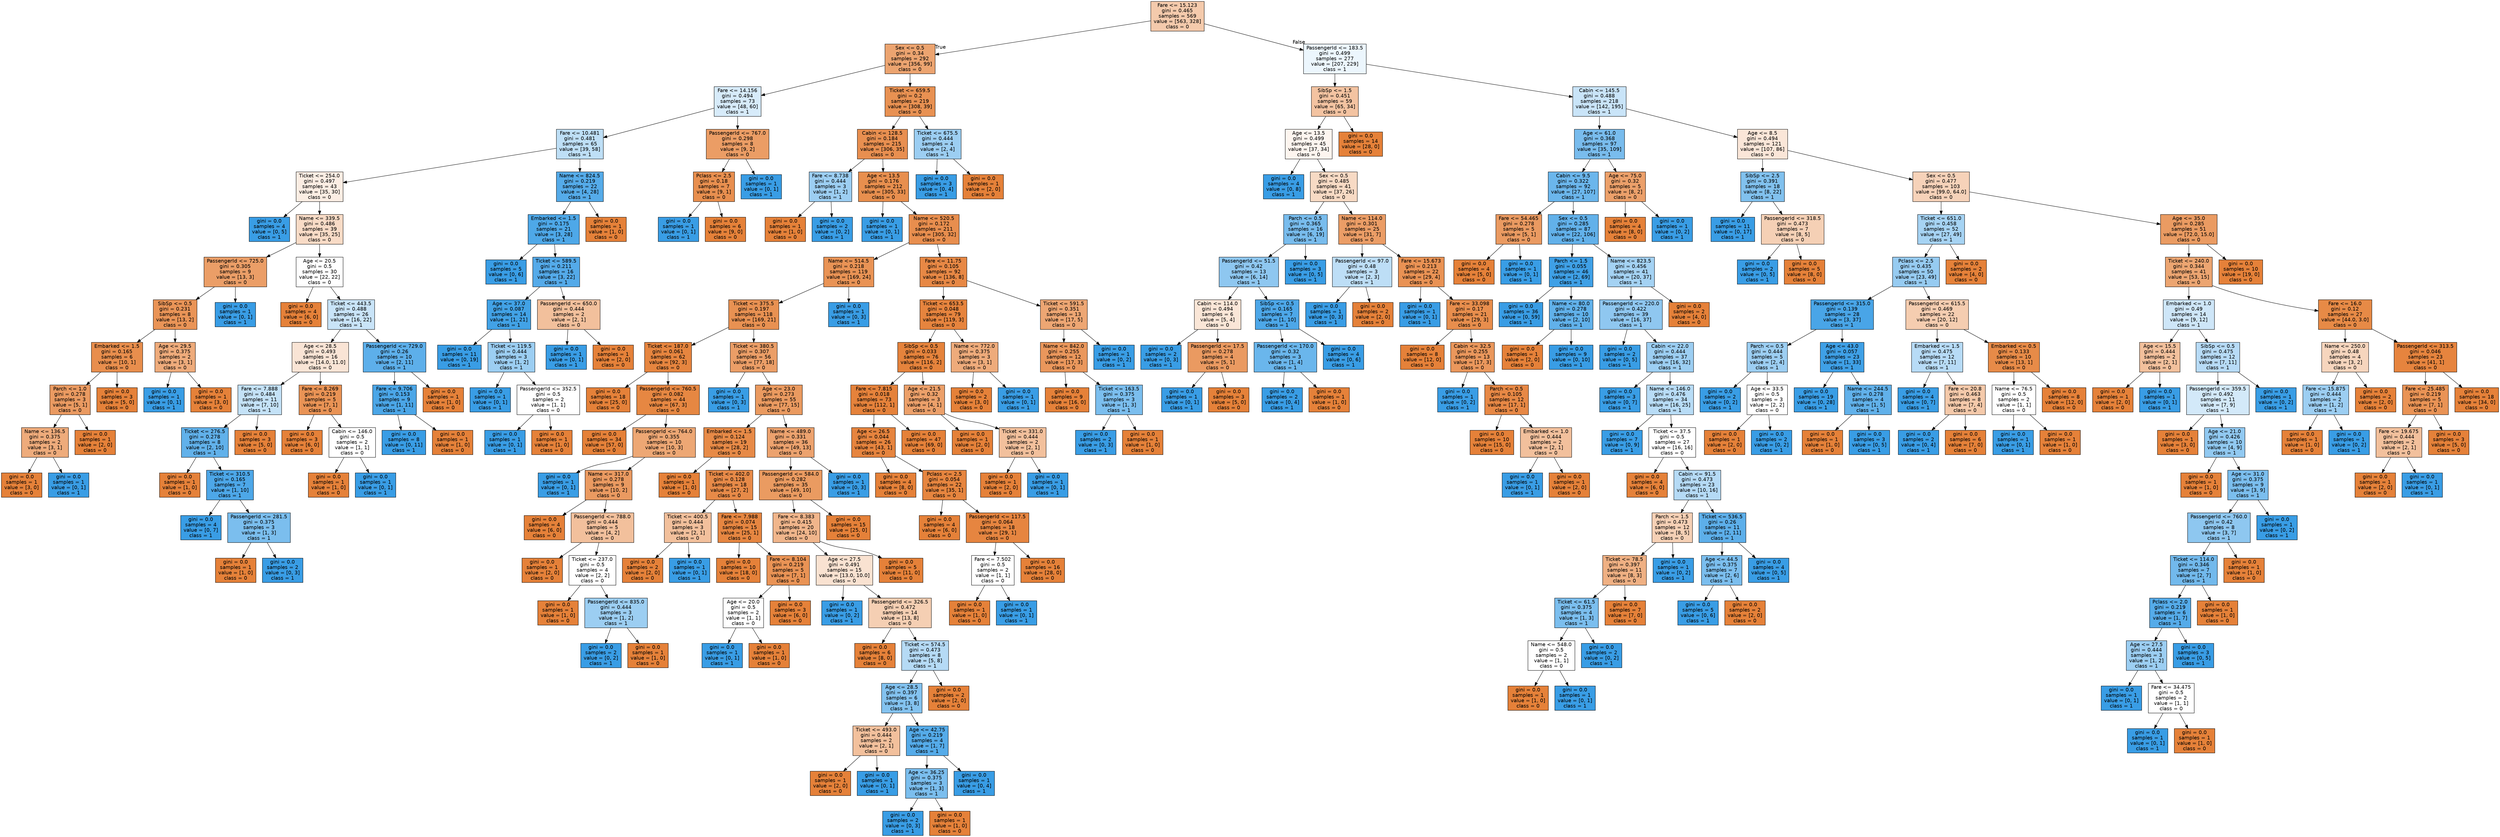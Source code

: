 digraph Tree {
node [shape=box, style="filled", color="black", fontname="helvetica"] ;
edge [fontname="helvetica"] ;
0 [label="Fare <= 15.123\ngini = 0.465\nsamples = 569\nvalue = [563, 328]\nclass = 0", fillcolor="#f4caac"] ;
1 [label="Sex <= 0.5\ngini = 0.34\nsamples = 292\nvalue = [356, 99]\nclass = 0", fillcolor="#eca470"] ;
0 -> 1 [labeldistance=2.5, labelangle=45, headlabel="True"] ;
2 [label="Fare <= 14.156\ngini = 0.494\nsamples = 73\nvalue = [48, 60]\nclass = 1", fillcolor="#d7ebfa"] ;
1 -> 2 ;
3 [label="Fare <= 10.481\ngini = 0.481\nsamples = 65\nvalue = [39, 58]\nclass = 1", fillcolor="#bedff6"] ;
2 -> 3 ;
4 [label="Ticket <= 254.0\ngini = 0.497\nsamples = 43\nvalue = [35, 30]\nclass = 0", fillcolor="#fbede3"] ;
3 -> 4 ;
5 [label="gini = 0.0\nsamples = 4\nvalue = [0, 5]\nclass = 1", fillcolor="#399de5"] ;
4 -> 5 ;
6 [label="Name <= 339.5\ngini = 0.486\nsamples = 39\nvalue = [35, 25]\nclass = 0", fillcolor="#f8dbc6"] ;
4 -> 6 ;
7 [label="PassengerId <= 725.0\ngini = 0.305\nsamples = 9\nvalue = [13, 3]\nclass = 0", fillcolor="#eb9e67"] ;
6 -> 7 ;
8 [label="SibSp <= 0.5\ngini = 0.231\nsamples = 8\nvalue = [13, 2]\nclass = 0", fillcolor="#e99457"] ;
7 -> 8 ;
9 [label="Embarked <= 1.5\ngini = 0.165\nsamples = 6\nvalue = [10, 1]\nclass = 0", fillcolor="#e88e4d"] ;
8 -> 9 ;
10 [label="Parch <= 1.0\ngini = 0.278\nsamples = 3\nvalue = [5, 1]\nclass = 0", fillcolor="#ea9a61"] ;
9 -> 10 ;
11 [label="Name <= 136.5\ngini = 0.375\nsamples = 2\nvalue = [3, 1]\nclass = 0", fillcolor="#eeab7b"] ;
10 -> 11 ;
12 [label="gini = 0.0\nsamples = 1\nvalue = [3, 0]\nclass = 0", fillcolor="#e58139"] ;
11 -> 12 ;
13 [label="gini = 0.0\nsamples = 1\nvalue = [0, 1]\nclass = 1", fillcolor="#399de5"] ;
11 -> 13 ;
14 [label="gini = 0.0\nsamples = 1\nvalue = [2, 0]\nclass = 0", fillcolor="#e58139"] ;
10 -> 14 ;
15 [label="gini = 0.0\nsamples = 3\nvalue = [5, 0]\nclass = 0", fillcolor="#e58139"] ;
9 -> 15 ;
16 [label="Age <= 29.5\ngini = 0.375\nsamples = 2\nvalue = [3, 1]\nclass = 0", fillcolor="#eeab7b"] ;
8 -> 16 ;
17 [label="gini = 0.0\nsamples = 1\nvalue = [0, 1]\nclass = 1", fillcolor="#399de5"] ;
16 -> 17 ;
18 [label="gini = 0.0\nsamples = 1\nvalue = [3, 0]\nclass = 0", fillcolor="#e58139"] ;
16 -> 18 ;
19 [label="gini = 0.0\nsamples = 1\nvalue = [0, 1]\nclass = 1", fillcolor="#399de5"] ;
7 -> 19 ;
20 [label="Age <= 20.5\ngini = 0.5\nsamples = 30\nvalue = [22, 22]\nclass = 0", fillcolor="#ffffff"] ;
6 -> 20 ;
21 [label="gini = 0.0\nsamples = 4\nvalue = [6, 0]\nclass = 0", fillcolor="#e58139"] ;
20 -> 21 ;
22 [label="Ticket <= 443.5\ngini = 0.488\nsamples = 26\nvalue = [16, 22]\nclass = 1", fillcolor="#c9e4f8"] ;
20 -> 22 ;
23 [label="Age <= 28.5\ngini = 0.493\nsamples = 16\nvalue = [14.0, 11.0]\nclass = 0", fillcolor="#f9e4d5"] ;
22 -> 23 ;
24 [label="Fare <= 7.888\ngini = 0.484\nsamples = 11\nvalue = [7, 10]\nclass = 1", fillcolor="#c4e2f7"] ;
23 -> 24 ;
25 [label="Ticket <= 276.5\ngini = 0.278\nsamples = 8\nvalue = [2, 10]\nclass = 1", fillcolor="#61b1ea"] ;
24 -> 25 ;
26 [label="gini = 0.0\nsamples = 1\nvalue = [1, 0]\nclass = 0", fillcolor="#e58139"] ;
25 -> 26 ;
27 [label="Ticket <= 310.5\ngini = 0.165\nsamples = 7\nvalue = [1, 10]\nclass = 1", fillcolor="#4da7e8"] ;
25 -> 27 ;
28 [label="gini = 0.0\nsamples = 4\nvalue = [0, 7]\nclass = 1", fillcolor="#399de5"] ;
27 -> 28 ;
29 [label="PassengerId <= 281.5\ngini = 0.375\nsamples = 3\nvalue = [1, 3]\nclass = 1", fillcolor="#7bbeee"] ;
27 -> 29 ;
30 [label="gini = 0.0\nsamples = 1\nvalue = [1, 0]\nclass = 0", fillcolor="#e58139"] ;
29 -> 30 ;
31 [label="gini = 0.0\nsamples = 2\nvalue = [0, 3]\nclass = 1", fillcolor="#399de5"] ;
29 -> 31 ;
32 [label="gini = 0.0\nsamples = 3\nvalue = [5, 0]\nclass = 0", fillcolor="#e58139"] ;
24 -> 32 ;
33 [label="Fare <= 8.269\ngini = 0.219\nsamples = 5\nvalue = [7, 1]\nclass = 0", fillcolor="#e99355"] ;
23 -> 33 ;
34 [label="gini = 0.0\nsamples = 3\nvalue = [6, 0]\nclass = 0", fillcolor="#e58139"] ;
33 -> 34 ;
35 [label="Cabin <= 146.0\ngini = 0.5\nsamples = 2\nvalue = [1, 1]\nclass = 0", fillcolor="#ffffff"] ;
33 -> 35 ;
36 [label="gini = 0.0\nsamples = 1\nvalue = [1, 0]\nclass = 0", fillcolor="#e58139"] ;
35 -> 36 ;
37 [label="gini = 0.0\nsamples = 1\nvalue = [0, 1]\nclass = 1", fillcolor="#399de5"] ;
35 -> 37 ;
38 [label="PassengerId <= 729.0\ngini = 0.26\nsamples = 10\nvalue = [2, 11]\nclass = 1", fillcolor="#5dafea"] ;
22 -> 38 ;
39 [label="Fare <= 9.706\ngini = 0.153\nsamples = 9\nvalue = [1, 11]\nclass = 1", fillcolor="#4ba6e7"] ;
38 -> 39 ;
40 [label="gini = 0.0\nsamples = 8\nvalue = [0, 11]\nclass = 1", fillcolor="#399de5"] ;
39 -> 40 ;
41 [label="gini = 0.0\nsamples = 1\nvalue = [1, 0]\nclass = 0", fillcolor="#e58139"] ;
39 -> 41 ;
42 [label="gini = 0.0\nsamples = 1\nvalue = [1, 0]\nclass = 0", fillcolor="#e58139"] ;
38 -> 42 ;
43 [label="Name <= 824.5\ngini = 0.219\nsamples = 22\nvalue = [4, 28]\nclass = 1", fillcolor="#55abe9"] ;
3 -> 43 ;
44 [label="Embarked <= 1.5\ngini = 0.175\nsamples = 21\nvalue = [3, 28]\nclass = 1", fillcolor="#4ea8e8"] ;
43 -> 44 ;
45 [label="gini = 0.0\nsamples = 5\nvalue = [0, 6]\nclass = 1", fillcolor="#399de5"] ;
44 -> 45 ;
46 [label="Ticket <= 589.5\ngini = 0.211\nsamples = 16\nvalue = [3, 22]\nclass = 1", fillcolor="#54aae9"] ;
44 -> 46 ;
47 [label="Age <= 37.0\ngini = 0.087\nsamples = 14\nvalue = [1, 21]\nclass = 1", fillcolor="#42a2e6"] ;
46 -> 47 ;
48 [label="gini = 0.0\nsamples = 11\nvalue = [0, 19]\nclass = 1", fillcolor="#399de5"] ;
47 -> 48 ;
49 [label="Ticket <= 119.5\ngini = 0.444\nsamples = 3\nvalue = [1, 2]\nclass = 1", fillcolor="#9ccef2"] ;
47 -> 49 ;
50 [label="gini = 0.0\nsamples = 1\nvalue = [0, 1]\nclass = 1", fillcolor="#399de5"] ;
49 -> 50 ;
51 [label="PassengerId <= 352.5\ngini = 0.5\nsamples = 2\nvalue = [1, 1]\nclass = 0", fillcolor="#ffffff"] ;
49 -> 51 ;
52 [label="gini = 0.0\nsamples = 1\nvalue = [0, 1]\nclass = 1", fillcolor="#399de5"] ;
51 -> 52 ;
53 [label="gini = 0.0\nsamples = 1\nvalue = [1, 0]\nclass = 0", fillcolor="#e58139"] ;
51 -> 53 ;
54 [label="PassengerId <= 650.0\ngini = 0.444\nsamples = 2\nvalue = [2, 1]\nclass = 0", fillcolor="#f2c09c"] ;
46 -> 54 ;
55 [label="gini = 0.0\nsamples = 1\nvalue = [0, 1]\nclass = 1", fillcolor="#399de5"] ;
54 -> 55 ;
56 [label="gini = 0.0\nsamples = 1\nvalue = [2, 0]\nclass = 0", fillcolor="#e58139"] ;
54 -> 56 ;
57 [label="gini = 0.0\nsamples = 1\nvalue = [1, 0]\nclass = 0", fillcolor="#e58139"] ;
43 -> 57 ;
58 [label="PassengerId <= 767.0\ngini = 0.298\nsamples = 8\nvalue = [9, 2]\nclass = 0", fillcolor="#eb9d65"] ;
2 -> 58 ;
59 [label="Pclass <= 2.5\ngini = 0.18\nsamples = 7\nvalue = [9, 1]\nclass = 0", fillcolor="#e88f4f"] ;
58 -> 59 ;
60 [label="gini = 0.0\nsamples = 1\nvalue = [0, 1]\nclass = 1", fillcolor="#399de5"] ;
59 -> 60 ;
61 [label="gini = 0.0\nsamples = 6\nvalue = [9, 0]\nclass = 0", fillcolor="#e58139"] ;
59 -> 61 ;
62 [label="gini = 0.0\nsamples = 1\nvalue = [0, 1]\nclass = 1", fillcolor="#399de5"] ;
58 -> 62 ;
63 [label="Ticket <= 659.5\ngini = 0.2\nsamples = 219\nvalue = [308, 39]\nclass = 0", fillcolor="#e89152"] ;
1 -> 63 ;
64 [label="Cabin <= 128.5\ngini = 0.184\nsamples = 215\nvalue = [306, 35]\nclass = 0", fillcolor="#e88f50"] ;
63 -> 64 ;
65 [label="Fare <= 8.738\ngini = 0.444\nsamples = 3\nvalue = [1, 2]\nclass = 1", fillcolor="#9ccef2"] ;
64 -> 65 ;
66 [label="gini = 0.0\nsamples = 1\nvalue = [1, 0]\nclass = 0", fillcolor="#e58139"] ;
65 -> 66 ;
67 [label="gini = 0.0\nsamples = 2\nvalue = [0, 2]\nclass = 1", fillcolor="#399de5"] ;
65 -> 67 ;
68 [label="Age <= 13.5\ngini = 0.176\nsamples = 212\nvalue = [305, 33]\nclass = 0", fillcolor="#e88f4e"] ;
64 -> 68 ;
69 [label="gini = 0.0\nsamples = 1\nvalue = [0, 1]\nclass = 1", fillcolor="#399de5"] ;
68 -> 69 ;
70 [label="Name <= 520.5\ngini = 0.172\nsamples = 211\nvalue = [305, 32]\nclass = 0", fillcolor="#e88e4e"] ;
68 -> 70 ;
71 [label="Name <= 514.5\ngini = 0.218\nsamples = 119\nvalue = [169, 24]\nclass = 0", fillcolor="#e99355"] ;
70 -> 71 ;
72 [label="Ticket <= 375.5\ngini = 0.197\nsamples = 118\nvalue = [169, 21]\nclass = 0", fillcolor="#e89152"] ;
71 -> 72 ;
73 [label="Ticket <= 187.0\ngini = 0.061\nsamples = 62\nvalue = [92, 3]\nclass = 0", fillcolor="#e6853f"] ;
72 -> 73 ;
74 [label="gini = 0.0\nsamples = 18\nvalue = [25, 0]\nclass = 0", fillcolor="#e58139"] ;
73 -> 74 ;
75 [label="PassengerId <= 760.5\ngini = 0.082\nsamples = 44\nvalue = [67, 3]\nclass = 0", fillcolor="#e68742"] ;
73 -> 75 ;
76 [label="gini = 0.0\nsamples = 34\nvalue = [57, 0]\nclass = 0", fillcolor="#e58139"] ;
75 -> 76 ;
77 [label="PassengerId <= 764.0\ngini = 0.355\nsamples = 10\nvalue = [10, 3]\nclass = 0", fillcolor="#eda774"] ;
75 -> 77 ;
78 [label="gini = 0.0\nsamples = 1\nvalue = [0, 1]\nclass = 1", fillcolor="#399de5"] ;
77 -> 78 ;
79 [label="Name <= 317.0\ngini = 0.278\nsamples = 9\nvalue = [10, 2]\nclass = 0", fillcolor="#ea9a61"] ;
77 -> 79 ;
80 [label="gini = 0.0\nsamples = 4\nvalue = [6, 0]\nclass = 0", fillcolor="#e58139"] ;
79 -> 80 ;
81 [label="PassengerId <= 788.0\ngini = 0.444\nsamples = 5\nvalue = [4, 2]\nclass = 0", fillcolor="#f2c09c"] ;
79 -> 81 ;
82 [label="gini = 0.0\nsamples = 1\nvalue = [2, 0]\nclass = 0", fillcolor="#e58139"] ;
81 -> 82 ;
83 [label="Ticket <= 237.0\ngini = 0.5\nsamples = 4\nvalue = [2, 2]\nclass = 0", fillcolor="#ffffff"] ;
81 -> 83 ;
84 [label="gini = 0.0\nsamples = 1\nvalue = [1, 0]\nclass = 0", fillcolor="#e58139"] ;
83 -> 84 ;
85 [label="PassengerId <= 835.0\ngini = 0.444\nsamples = 3\nvalue = [1, 2]\nclass = 1", fillcolor="#9ccef2"] ;
83 -> 85 ;
86 [label="gini = 0.0\nsamples = 2\nvalue = [0, 2]\nclass = 1", fillcolor="#399de5"] ;
85 -> 86 ;
87 [label="gini = 0.0\nsamples = 1\nvalue = [1, 0]\nclass = 0", fillcolor="#e58139"] ;
85 -> 87 ;
88 [label="Ticket <= 380.5\ngini = 0.307\nsamples = 56\nvalue = [77, 18]\nclass = 0", fillcolor="#eb9e67"] ;
72 -> 88 ;
89 [label="gini = 0.0\nsamples = 1\nvalue = [0, 3]\nclass = 1", fillcolor="#399de5"] ;
88 -> 89 ;
90 [label="Age <= 23.0\ngini = 0.273\nsamples = 55\nvalue = [77, 15]\nclass = 0", fillcolor="#ea9a60"] ;
88 -> 90 ;
91 [label="Embarked <= 1.5\ngini = 0.124\nsamples = 19\nvalue = [28, 2]\nclass = 0", fillcolor="#e78a47"] ;
90 -> 91 ;
92 [label="gini = 0.0\nsamples = 1\nvalue = [1, 0]\nclass = 0", fillcolor="#e58139"] ;
91 -> 92 ;
93 [label="Ticket <= 402.0\ngini = 0.128\nsamples = 18\nvalue = [27, 2]\nclass = 0", fillcolor="#e78a48"] ;
91 -> 93 ;
94 [label="Ticket <= 400.5\ngini = 0.444\nsamples = 3\nvalue = [2, 1]\nclass = 0", fillcolor="#f2c09c"] ;
93 -> 94 ;
95 [label="gini = 0.0\nsamples = 2\nvalue = [2, 0]\nclass = 0", fillcolor="#e58139"] ;
94 -> 95 ;
96 [label="gini = 0.0\nsamples = 1\nvalue = [0, 1]\nclass = 1", fillcolor="#399de5"] ;
94 -> 96 ;
97 [label="Fare <= 7.988\ngini = 0.074\nsamples = 15\nvalue = [25, 1]\nclass = 0", fillcolor="#e68641"] ;
93 -> 97 ;
98 [label="gini = 0.0\nsamples = 10\nvalue = [18, 0]\nclass = 0", fillcolor="#e58139"] ;
97 -> 98 ;
99 [label="Fare <= 8.104\ngini = 0.219\nsamples = 5\nvalue = [7, 1]\nclass = 0", fillcolor="#e99355"] ;
97 -> 99 ;
100 [label="Age <= 20.0\ngini = 0.5\nsamples = 2\nvalue = [1, 1]\nclass = 0", fillcolor="#ffffff"] ;
99 -> 100 ;
101 [label="gini = 0.0\nsamples = 1\nvalue = [0, 1]\nclass = 1", fillcolor="#399de5"] ;
100 -> 101 ;
102 [label="gini = 0.0\nsamples = 1\nvalue = [1, 0]\nclass = 0", fillcolor="#e58139"] ;
100 -> 102 ;
103 [label="gini = 0.0\nsamples = 3\nvalue = [6, 0]\nclass = 0", fillcolor="#e58139"] ;
99 -> 103 ;
104 [label="Name <= 489.0\ngini = 0.331\nsamples = 36\nvalue = [49, 13]\nclass = 0", fillcolor="#eca26e"] ;
90 -> 104 ;
105 [label="PassengerId <= 584.0\ngini = 0.282\nsamples = 35\nvalue = [49, 10]\nclass = 0", fillcolor="#ea9b61"] ;
104 -> 105 ;
106 [label="Fare <= 8.383\ngini = 0.415\nsamples = 20\nvalue = [24, 10]\nclass = 0", fillcolor="#f0b58b"] ;
105 -> 106 ;
107 [label="Age <= 27.5\ngini = 0.491\nsamples = 15\nvalue = [13.0, 10.0]\nclass = 0", fillcolor="#f9e2d1"] ;
106 -> 107 ;
108 [label="gini = 0.0\nsamples = 1\nvalue = [0, 2]\nclass = 1", fillcolor="#399de5"] ;
107 -> 108 ;
109 [label="PassengerId <= 326.5\ngini = 0.472\nsamples = 14\nvalue = [13, 8]\nclass = 0", fillcolor="#f5cfb3"] ;
107 -> 109 ;
110 [label="gini = 0.0\nsamples = 6\nvalue = [8, 0]\nclass = 0", fillcolor="#e58139"] ;
109 -> 110 ;
111 [label="Ticket <= 574.5\ngini = 0.473\nsamples = 8\nvalue = [5, 8]\nclass = 1", fillcolor="#b5daf5"] ;
109 -> 111 ;
112 [label="Age <= 28.5\ngini = 0.397\nsamples = 6\nvalue = [3, 8]\nclass = 1", fillcolor="#83c2ef"] ;
111 -> 112 ;
113 [label="Ticket <= 493.0\ngini = 0.444\nsamples = 2\nvalue = [2, 1]\nclass = 0", fillcolor="#f2c09c"] ;
112 -> 113 ;
114 [label="gini = 0.0\nsamples = 1\nvalue = [2, 0]\nclass = 0", fillcolor="#e58139"] ;
113 -> 114 ;
115 [label="gini = 0.0\nsamples = 1\nvalue = [0, 1]\nclass = 1", fillcolor="#399de5"] ;
113 -> 115 ;
116 [label="Age <= 42.75\ngini = 0.219\nsamples = 4\nvalue = [1, 7]\nclass = 1", fillcolor="#55abe9"] ;
112 -> 116 ;
117 [label="Age <= 36.25\ngini = 0.375\nsamples = 3\nvalue = [1, 3]\nclass = 1", fillcolor="#7bbeee"] ;
116 -> 117 ;
118 [label="gini = 0.0\nsamples = 2\nvalue = [0, 3]\nclass = 1", fillcolor="#399de5"] ;
117 -> 118 ;
119 [label="gini = 0.0\nsamples = 1\nvalue = [1, 0]\nclass = 0", fillcolor="#e58139"] ;
117 -> 119 ;
120 [label="gini = 0.0\nsamples = 1\nvalue = [0, 4]\nclass = 1", fillcolor="#399de5"] ;
116 -> 120 ;
121 [label="gini = 0.0\nsamples = 2\nvalue = [2, 0]\nclass = 0", fillcolor="#e58139"] ;
111 -> 121 ;
122 [label="gini = 0.0\nsamples = 5\nvalue = [11, 0]\nclass = 0", fillcolor="#e58139"] ;
106 -> 122 ;
123 [label="gini = 0.0\nsamples = 15\nvalue = [25, 0]\nclass = 0", fillcolor="#e58139"] ;
105 -> 123 ;
124 [label="gini = 0.0\nsamples = 1\nvalue = [0, 3]\nclass = 1", fillcolor="#399de5"] ;
104 -> 124 ;
125 [label="gini = 0.0\nsamples = 1\nvalue = [0, 3]\nclass = 1", fillcolor="#399de5"] ;
71 -> 125 ;
126 [label="Fare <= 11.75\ngini = 0.105\nsamples = 92\nvalue = [136, 8]\nclass = 0", fillcolor="#e78845"] ;
70 -> 126 ;
127 [label="Ticket <= 653.5\ngini = 0.048\nsamples = 79\nvalue = [119, 3]\nclass = 0", fillcolor="#e6843e"] ;
126 -> 127 ;
128 [label="SibSp <= 0.5\ngini = 0.033\nsamples = 76\nvalue = [116, 2]\nclass = 0", fillcolor="#e5833c"] ;
127 -> 128 ;
129 [label="Fare <= 7.815\ngini = 0.018\nsamples = 73\nvalue = [112, 1]\nclass = 0", fillcolor="#e5823b"] ;
128 -> 129 ;
130 [label="Age <= 26.5\ngini = 0.044\nsamples = 26\nvalue = [43, 1]\nclass = 0", fillcolor="#e6843e"] ;
129 -> 130 ;
131 [label="gini = 0.0\nsamples = 4\nvalue = [8, 0]\nclass = 0", fillcolor="#e58139"] ;
130 -> 131 ;
132 [label="Pclass <= 2.5\ngini = 0.054\nsamples = 22\nvalue = [35, 1]\nclass = 0", fillcolor="#e6853f"] ;
130 -> 132 ;
133 [label="gini = 0.0\nsamples = 4\nvalue = [6, 0]\nclass = 0", fillcolor="#e58139"] ;
132 -> 133 ;
134 [label="PassengerId <= 117.5\ngini = 0.064\nsamples = 18\nvalue = [29, 1]\nclass = 0", fillcolor="#e68540"] ;
132 -> 134 ;
135 [label="Fare <= 7.502\ngini = 0.5\nsamples = 2\nvalue = [1, 1]\nclass = 0", fillcolor="#ffffff"] ;
134 -> 135 ;
136 [label="gini = 0.0\nsamples = 1\nvalue = [1, 0]\nclass = 0", fillcolor="#e58139"] ;
135 -> 136 ;
137 [label="gini = 0.0\nsamples = 1\nvalue = [0, 1]\nclass = 1", fillcolor="#399de5"] ;
135 -> 137 ;
138 [label="gini = 0.0\nsamples = 16\nvalue = [28, 0]\nclass = 0", fillcolor="#e58139"] ;
134 -> 138 ;
139 [label="gini = 0.0\nsamples = 47\nvalue = [69, 0]\nclass = 0", fillcolor="#e58139"] ;
129 -> 139 ;
140 [label="Age <= 21.5\ngini = 0.32\nsamples = 3\nvalue = [4, 1]\nclass = 0", fillcolor="#eca06a"] ;
128 -> 140 ;
141 [label="gini = 0.0\nsamples = 1\nvalue = [2, 0]\nclass = 0", fillcolor="#e58139"] ;
140 -> 141 ;
142 [label="Ticket <= 331.0\ngini = 0.444\nsamples = 2\nvalue = [2, 1]\nclass = 0", fillcolor="#f2c09c"] ;
140 -> 142 ;
143 [label="gini = 0.0\nsamples = 1\nvalue = [2, 0]\nclass = 0", fillcolor="#e58139"] ;
142 -> 143 ;
144 [label="gini = 0.0\nsamples = 1\nvalue = [0, 1]\nclass = 1", fillcolor="#399de5"] ;
142 -> 144 ;
145 [label="Name <= 772.0\ngini = 0.375\nsamples = 3\nvalue = [3, 1]\nclass = 0", fillcolor="#eeab7b"] ;
127 -> 145 ;
146 [label="gini = 0.0\nsamples = 2\nvalue = [3, 0]\nclass = 0", fillcolor="#e58139"] ;
145 -> 146 ;
147 [label="gini = 0.0\nsamples = 1\nvalue = [0, 1]\nclass = 1", fillcolor="#399de5"] ;
145 -> 147 ;
148 [label="Ticket <= 591.5\ngini = 0.351\nsamples = 13\nvalue = [17, 5]\nclass = 0", fillcolor="#eda673"] ;
126 -> 148 ;
149 [label="Name <= 842.0\ngini = 0.255\nsamples = 12\nvalue = [17, 3]\nclass = 0", fillcolor="#ea975c"] ;
148 -> 149 ;
150 [label="gini = 0.0\nsamples = 9\nvalue = [16, 0]\nclass = 0", fillcolor="#e58139"] ;
149 -> 150 ;
151 [label="Ticket <= 163.5\ngini = 0.375\nsamples = 3\nvalue = [1, 3]\nclass = 1", fillcolor="#7bbeee"] ;
149 -> 151 ;
152 [label="gini = 0.0\nsamples = 2\nvalue = [0, 3]\nclass = 1", fillcolor="#399de5"] ;
151 -> 152 ;
153 [label="gini = 0.0\nsamples = 1\nvalue = [1, 0]\nclass = 0", fillcolor="#e58139"] ;
151 -> 153 ;
154 [label="gini = 0.0\nsamples = 1\nvalue = [0, 2]\nclass = 1", fillcolor="#399de5"] ;
148 -> 154 ;
155 [label="Ticket <= 675.5\ngini = 0.444\nsamples = 4\nvalue = [2, 4]\nclass = 1", fillcolor="#9ccef2"] ;
63 -> 155 ;
156 [label="gini = 0.0\nsamples = 3\nvalue = [0, 4]\nclass = 1", fillcolor="#399de5"] ;
155 -> 156 ;
157 [label="gini = 0.0\nsamples = 1\nvalue = [2, 0]\nclass = 0", fillcolor="#e58139"] ;
155 -> 157 ;
158 [label="PassengerId <= 183.5\ngini = 0.499\nsamples = 277\nvalue = [207, 229]\nclass = 1", fillcolor="#ecf6fd"] ;
0 -> 158 [labeldistance=2.5, labelangle=-45, headlabel="False"] ;
159 [label="SibSp <= 1.5\ngini = 0.451\nsamples = 59\nvalue = [65, 34]\nclass = 0", fillcolor="#f3c3a1"] ;
158 -> 159 ;
160 [label="Age <= 13.5\ngini = 0.499\nsamples = 45\nvalue = [37, 34]\nclass = 0", fillcolor="#fdf5ef"] ;
159 -> 160 ;
161 [label="gini = 0.0\nsamples = 4\nvalue = [0, 8]\nclass = 1", fillcolor="#399de5"] ;
160 -> 161 ;
162 [label="Sex <= 0.5\ngini = 0.485\nsamples = 41\nvalue = [37, 26]\nclass = 0", fillcolor="#f7dac4"] ;
160 -> 162 ;
163 [label="Parch <= 0.5\ngini = 0.365\nsamples = 16\nvalue = [6, 19]\nclass = 1", fillcolor="#78bced"] ;
162 -> 163 ;
164 [label="PassengerId <= 51.5\ngini = 0.42\nsamples = 13\nvalue = [6, 14]\nclass = 1", fillcolor="#8ec7f0"] ;
163 -> 164 ;
165 [label="Cabin <= 114.0\ngini = 0.494\nsamples = 6\nvalue = [5, 4]\nclass = 0", fillcolor="#fae6d7"] ;
164 -> 165 ;
166 [label="gini = 0.0\nsamples = 2\nvalue = [0, 3]\nclass = 1", fillcolor="#399de5"] ;
165 -> 166 ;
167 [label="PassengerId <= 17.5\ngini = 0.278\nsamples = 4\nvalue = [5, 1]\nclass = 0", fillcolor="#ea9a61"] ;
165 -> 167 ;
168 [label="gini = 0.0\nsamples = 1\nvalue = [0, 1]\nclass = 1", fillcolor="#399de5"] ;
167 -> 168 ;
169 [label="gini = 0.0\nsamples = 3\nvalue = [5, 0]\nclass = 0", fillcolor="#e58139"] ;
167 -> 169 ;
170 [label="SibSp <= 0.5\ngini = 0.165\nsamples = 7\nvalue = [1, 10]\nclass = 1", fillcolor="#4da7e8"] ;
164 -> 170 ;
171 [label="PassengerId <= 170.0\ngini = 0.32\nsamples = 3\nvalue = [1, 4]\nclass = 1", fillcolor="#6ab6ec"] ;
170 -> 171 ;
172 [label="gini = 0.0\nsamples = 2\nvalue = [0, 4]\nclass = 1", fillcolor="#399de5"] ;
171 -> 172 ;
173 [label="gini = 0.0\nsamples = 1\nvalue = [1, 0]\nclass = 0", fillcolor="#e58139"] ;
171 -> 173 ;
174 [label="gini = 0.0\nsamples = 4\nvalue = [0, 6]\nclass = 1", fillcolor="#399de5"] ;
170 -> 174 ;
175 [label="gini = 0.0\nsamples = 3\nvalue = [0, 5]\nclass = 1", fillcolor="#399de5"] ;
163 -> 175 ;
176 [label="Name <= 114.0\ngini = 0.301\nsamples = 25\nvalue = [31, 7]\nclass = 0", fillcolor="#eb9d66"] ;
162 -> 176 ;
177 [label="PassengerId <= 97.0\ngini = 0.48\nsamples = 3\nvalue = [2, 3]\nclass = 1", fillcolor="#bddef6"] ;
176 -> 177 ;
178 [label="gini = 0.0\nsamples = 1\nvalue = [0, 3]\nclass = 1", fillcolor="#399de5"] ;
177 -> 178 ;
179 [label="gini = 0.0\nsamples = 2\nvalue = [2, 0]\nclass = 0", fillcolor="#e58139"] ;
177 -> 179 ;
180 [label="Fare <= 15.673\ngini = 0.213\nsamples = 22\nvalue = [29, 4]\nclass = 0", fillcolor="#e99254"] ;
176 -> 180 ;
181 [label="gini = 0.0\nsamples = 1\nvalue = [0, 1]\nclass = 1", fillcolor="#399de5"] ;
180 -> 181 ;
182 [label="Fare <= 33.098\ngini = 0.17\nsamples = 21\nvalue = [29, 3]\nclass = 0", fillcolor="#e88e4d"] ;
180 -> 182 ;
183 [label="gini = 0.0\nsamples = 8\nvalue = [12, 0]\nclass = 0", fillcolor="#e58139"] ;
182 -> 183 ;
184 [label="Cabin <= 32.5\ngini = 0.255\nsamples = 13\nvalue = [17, 3]\nclass = 0", fillcolor="#ea975c"] ;
182 -> 184 ;
185 [label="gini = 0.0\nsamples = 1\nvalue = [0, 2]\nclass = 1", fillcolor="#399de5"] ;
184 -> 185 ;
186 [label="Parch <= 0.5\ngini = 0.105\nsamples = 12\nvalue = [17, 1]\nclass = 0", fillcolor="#e78845"] ;
184 -> 186 ;
187 [label="gini = 0.0\nsamples = 10\nvalue = [15, 0]\nclass = 0", fillcolor="#e58139"] ;
186 -> 187 ;
188 [label="Embarked <= 1.0\ngini = 0.444\nsamples = 2\nvalue = [2, 1]\nclass = 0", fillcolor="#f2c09c"] ;
186 -> 188 ;
189 [label="gini = 0.0\nsamples = 1\nvalue = [0, 1]\nclass = 1", fillcolor="#399de5"] ;
188 -> 189 ;
190 [label="gini = 0.0\nsamples = 1\nvalue = [2, 0]\nclass = 0", fillcolor="#e58139"] ;
188 -> 190 ;
191 [label="gini = 0.0\nsamples = 14\nvalue = [28, 0]\nclass = 0", fillcolor="#e58139"] ;
159 -> 191 ;
192 [label="Cabin <= 145.5\ngini = 0.488\nsamples = 218\nvalue = [142, 195]\nclass = 1", fillcolor="#c9e4f8"] ;
158 -> 192 ;
193 [label="Age <= 61.0\ngini = 0.368\nsamples = 97\nvalue = [35, 109]\nclass = 1", fillcolor="#79bced"] ;
192 -> 193 ;
194 [label="Cabin <= 9.5\ngini = 0.322\nsamples = 92\nvalue = [27, 107]\nclass = 1", fillcolor="#6bb6ec"] ;
193 -> 194 ;
195 [label="Fare <= 54.465\ngini = 0.278\nsamples = 5\nvalue = [5, 1]\nclass = 0", fillcolor="#ea9a61"] ;
194 -> 195 ;
196 [label="gini = 0.0\nsamples = 4\nvalue = [5, 0]\nclass = 0", fillcolor="#e58139"] ;
195 -> 196 ;
197 [label="gini = 0.0\nsamples = 1\nvalue = [0, 1]\nclass = 1", fillcolor="#399de5"] ;
195 -> 197 ;
198 [label="Sex <= 0.5\ngini = 0.285\nsamples = 87\nvalue = [22, 106]\nclass = 1", fillcolor="#62b1ea"] ;
194 -> 198 ;
199 [label="Parch <= 1.5\ngini = 0.055\nsamples = 46\nvalue = [2, 69]\nclass = 1", fillcolor="#3fa0e6"] ;
198 -> 199 ;
200 [label="gini = 0.0\nsamples = 36\nvalue = [0, 59]\nclass = 1", fillcolor="#399de5"] ;
199 -> 200 ;
201 [label="Name <= 80.0\ngini = 0.278\nsamples = 10\nvalue = [2, 10]\nclass = 1", fillcolor="#61b1ea"] ;
199 -> 201 ;
202 [label="gini = 0.0\nsamples = 1\nvalue = [2, 0]\nclass = 0", fillcolor="#e58139"] ;
201 -> 202 ;
203 [label="gini = 0.0\nsamples = 9\nvalue = [0, 10]\nclass = 1", fillcolor="#399de5"] ;
201 -> 203 ;
204 [label="Name <= 823.5\ngini = 0.456\nsamples = 41\nvalue = [20, 37]\nclass = 1", fillcolor="#a4d2f3"] ;
198 -> 204 ;
205 [label="PassengerId <= 220.0\ngini = 0.422\nsamples = 39\nvalue = [16, 37]\nclass = 1", fillcolor="#8fc7f0"] ;
204 -> 205 ;
206 [label="gini = 0.0\nsamples = 2\nvalue = [0, 5]\nclass = 1", fillcolor="#399de5"] ;
205 -> 206 ;
207 [label="Cabin <= 22.0\ngini = 0.444\nsamples = 37\nvalue = [16, 32]\nclass = 1", fillcolor="#9ccef2"] ;
205 -> 207 ;
208 [label="gini = 0.0\nsamples = 3\nvalue = [0, 7]\nclass = 1", fillcolor="#399de5"] ;
207 -> 208 ;
209 [label="Name <= 146.0\ngini = 0.476\nsamples = 34\nvalue = [16, 25]\nclass = 1", fillcolor="#b8dcf6"] ;
207 -> 209 ;
210 [label="gini = 0.0\nsamples = 7\nvalue = [0, 9]\nclass = 1", fillcolor="#399de5"] ;
209 -> 210 ;
211 [label="Ticket <= 37.5\ngini = 0.5\nsamples = 27\nvalue = [16, 16]\nclass = 0", fillcolor="#ffffff"] ;
209 -> 211 ;
212 [label="gini = 0.0\nsamples = 4\nvalue = [6, 0]\nclass = 0", fillcolor="#e58139"] ;
211 -> 212 ;
213 [label="Cabin <= 91.5\ngini = 0.473\nsamples = 23\nvalue = [10, 16]\nclass = 1", fillcolor="#b5daf5"] ;
211 -> 213 ;
214 [label="Parch <= 1.5\ngini = 0.473\nsamples = 12\nvalue = [8, 5]\nclass = 0", fillcolor="#f5d0b5"] ;
213 -> 214 ;
215 [label="Ticket <= 78.5\ngini = 0.397\nsamples = 11\nvalue = [8, 3]\nclass = 0", fillcolor="#efb083"] ;
214 -> 215 ;
216 [label="Ticket <= 61.5\ngini = 0.375\nsamples = 4\nvalue = [1, 3]\nclass = 1", fillcolor="#7bbeee"] ;
215 -> 216 ;
217 [label="Name <= 548.0\ngini = 0.5\nsamples = 2\nvalue = [1, 1]\nclass = 0", fillcolor="#ffffff"] ;
216 -> 217 ;
218 [label="gini = 0.0\nsamples = 1\nvalue = [1, 0]\nclass = 0", fillcolor="#e58139"] ;
217 -> 218 ;
219 [label="gini = 0.0\nsamples = 1\nvalue = [0, 1]\nclass = 1", fillcolor="#399de5"] ;
217 -> 219 ;
220 [label="gini = 0.0\nsamples = 2\nvalue = [0, 2]\nclass = 1", fillcolor="#399de5"] ;
216 -> 220 ;
221 [label="gini = 0.0\nsamples = 7\nvalue = [7, 0]\nclass = 0", fillcolor="#e58139"] ;
215 -> 221 ;
222 [label="gini = 0.0\nsamples = 1\nvalue = [0, 2]\nclass = 1", fillcolor="#399de5"] ;
214 -> 222 ;
223 [label="Ticket <= 536.5\ngini = 0.26\nsamples = 11\nvalue = [2, 11]\nclass = 1", fillcolor="#5dafea"] ;
213 -> 223 ;
224 [label="Age <= 44.5\ngini = 0.375\nsamples = 7\nvalue = [2, 6]\nclass = 1", fillcolor="#7bbeee"] ;
223 -> 224 ;
225 [label="gini = 0.0\nsamples = 5\nvalue = [0, 6]\nclass = 1", fillcolor="#399de5"] ;
224 -> 225 ;
226 [label="gini = 0.0\nsamples = 2\nvalue = [2, 0]\nclass = 0", fillcolor="#e58139"] ;
224 -> 226 ;
227 [label="gini = 0.0\nsamples = 4\nvalue = [0, 5]\nclass = 1", fillcolor="#399de5"] ;
223 -> 227 ;
228 [label="gini = 0.0\nsamples = 2\nvalue = [4, 0]\nclass = 0", fillcolor="#e58139"] ;
204 -> 228 ;
229 [label="Age <= 75.0\ngini = 0.32\nsamples = 5\nvalue = [8, 2]\nclass = 0", fillcolor="#eca06a"] ;
193 -> 229 ;
230 [label="gini = 0.0\nsamples = 4\nvalue = [8, 0]\nclass = 0", fillcolor="#e58139"] ;
229 -> 230 ;
231 [label="gini = 0.0\nsamples = 1\nvalue = [0, 2]\nclass = 1", fillcolor="#399de5"] ;
229 -> 231 ;
232 [label="Age <= 8.5\ngini = 0.494\nsamples = 121\nvalue = [107, 86]\nclass = 0", fillcolor="#fae6d8"] ;
192 -> 232 ;
233 [label="SibSp <= 2.5\ngini = 0.391\nsamples = 18\nvalue = [8, 22]\nclass = 1", fillcolor="#81c1ee"] ;
232 -> 233 ;
234 [label="gini = 0.0\nsamples = 11\nvalue = [0, 17]\nclass = 1", fillcolor="#399de5"] ;
233 -> 234 ;
235 [label="PassengerId <= 318.5\ngini = 0.473\nsamples = 7\nvalue = [8, 5]\nclass = 0", fillcolor="#f5d0b5"] ;
233 -> 235 ;
236 [label="gini = 0.0\nsamples = 2\nvalue = [0, 5]\nclass = 1", fillcolor="#399de5"] ;
235 -> 236 ;
237 [label="gini = 0.0\nsamples = 5\nvalue = [8, 0]\nclass = 0", fillcolor="#e58139"] ;
235 -> 237 ;
238 [label="Sex <= 0.5\ngini = 0.477\nsamples = 103\nvalue = [99.0, 64.0]\nclass = 0", fillcolor="#f6d2b9"] ;
232 -> 238 ;
239 [label="Ticket <= 651.0\ngini = 0.458\nsamples = 52\nvalue = [27, 49]\nclass = 1", fillcolor="#a6d3f3"] ;
238 -> 239 ;
240 [label="Pclass <= 2.5\ngini = 0.435\nsamples = 50\nvalue = [23, 49]\nclass = 1", fillcolor="#96cbf1"] ;
239 -> 240 ;
241 [label="PassengerId <= 315.0\ngini = 0.139\nsamples = 28\nvalue = [3, 37]\nclass = 1", fillcolor="#49a5e7"] ;
240 -> 241 ;
242 [label="Parch <= 0.5\ngini = 0.444\nsamples = 5\nvalue = [2, 4]\nclass = 1", fillcolor="#9ccef2"] ;
241 -> 242 ;
243 [label="gini = 0.0\nsamples = 2\nvalue = [0, 2]\nclass = 1", fillcolor="#399de5"] ;
242 -> 243 ;
244 [label="Age <= 33.5\ngini = 0.5\nsamples = 3\nvalue = [2, 2]\nclass = 0", fillcolor="#ffffff"] ;
242 -> 244 ;
245 [label="gini = 0.0\nsamples = 1\nvalue = [2, 0]\nclass = 0", fillcolor="#e58139"] ;
244 -> 245 ;
246 [label="gini = 0.0\nsamples = 2\nvalue = [0, 2]\nclass = 1", fillcolor="#399de5"] ;
244 -> 246 ;
247 [label="Age <= 43.0\ngini = 0.057\nsamples = 23\nvalue = [1, 33]\nclass = 1", fillcolor="#3fa0e6"] ;
241 -> 247 ;
248 [label="gini = 0.0\nsamples = 19\nvalue = [0, 28]\nclass = 1", fillcolor="#399de5"] ;
247 -> 248 ;
249 [label="Name <= 244.5\ngini = 0.278\nsamples = 4\nvalue = [1, 5]\nclass = 1", fillcolor="#61b1ea"] ;
247 -> 249 ;
250 [label="gini = 0.0\nsamples = 1\nvalue = [1, 0]\nclass = 0", fillcolor="#e58139"] ;
249 -> 250 ;
251 [label="gini = 0.0\nsamples = 3\nvalue = [0, 5]\nclass = 1", fillcolor="#399de5"] ;
249 -> 251 ;
252 [label="PassengerId <= 615.5\ngini = 0.469\nsamples = 22\nvalue = [20, 12]\nclass = 0", fillcolor="#f5cdb0"] ;
240 -> 252 ;
253 [label="Embarked <= 1.5\ngini = 0.475\nsamples = 12\nvalue = [7, 11]\nclass = 1", fillcolor="#b7dbf6"] ;
252 -> 253 ;
254 [label="gini = 0.0\nsamples = 4\nvalue = [0, 7]\nclass = 1", fillcolor="#399de5"] ;
253 -> 254 ;
255 [label="Fare <= 20.8\ngini = 0.463\nsamples = 8\nvalue = [7, 4]\nclass = 0", fillcolor="#f4c9aa"] ;
253 -> 255 ;
256 [label="gini = 0.0\nsamples = 2\nvalue = [0, 4]\nclass = 1", fillcolor="#399de5"] ;
255 -> 256 ;
257 [label="gini = 0.0\nsamples = 6\nvalue = [7, 0]\nclass = 0", fillcolor="#e58139"] ;
255 -> 257 ;
258 [label="Embarked <= 0.5\ngini = 0.133\nsamples = 10\nvalue = [13, 1]\nclass = 0", fillcolor="#e78b48"] ;
252 -> 258 ;
259 [label="Name <= 76.5\ngini = 0.5\nsamples = 2\nvalue = [1, 1]\nclass = 0", fillcolor="#ffffff"] ;
258 -> 259 ;
260 [label="gini = 0.0\nsamples = 1\nvalue = [0, 1]\nclass = 1", fillcolor="#399de5"] ;
259 -> 260 ;
261 [label="gini = 0.0\nsamples = 1\nvalue = [1, 0]\nclass = 0", fillcolor="#e58139"] ;
259 -> 261 ;
262 [label="gini = 0.0\nsamples = 8\nvalue = [12, 0]\nclass = 0", fillcolor="#e58139"] ;
258 -> 262 ;
263 [label="gini = 0.0\nsamples = 2\nvalue = [4, 0]\nclass = 0", fillcolor="#e58139"] ;
239 -> 263 ;
264 [label="Age <= 35.0\ngini = 0.285\nsamples = 51\nvalue = [72.0, 15.0]\nclass = 0", fillcolor="#ea9b62"] ;
238 -> 264 ;
265 [label="Ticket <= 240.0\ngini = 0.344\nsamples = 41\nvalue = [53, 15]\nclass = 0", fillcolor="#eca571"] ;
264 -> 265 ;
266 [label="Embarked <= 1.0\ngini = 0.49\nsamples = 14\nvalue = [9, 12]\nclass = 1", fillcolor="#cee6f8"] ;
265 -> 266 ;
267 [label="Age <= 15.5\ngini = 0.444\nsamples = 2\nvalue = [2, 1]\nclass = 0", fillcolor="#f2c09c"] ;
266 -> 267 ;
268 [label="gini = 0.0\nsamples = 1\nvalue = [2, 0]\nclass = 0", fillcolor="#e58139"] ;
267 -> 268 ;
269 [label="gini = 0.0\nsamples = 1\nvalue = [0, 1]\nclass = 1", fillcolor="#399de5"] ;
267 -> 269 ;
270 [label="SibSp <= 0.5\ngini = 0.475\nsamples = 12\nvalue = [7, 11]\nclass = 1", fillcolor="#b7dbf6"] ;
266 -> 270 ;
271 [label="PassengerId <= 359.5\ngini = 0.492\nsamples = 11\nvalue = [7, 9]\nclass = 1", fillcolor="#d3e9f9"] ;
270 -> 271 ;
272 [label="gini = 0.0\nsamples = 1\nvalue = [3, 0]\nclass = 0", fillcolor="#e58139"] ;
271 -> 272 ;
273 [label="Age <= 21.0\ngini = 0.426\nsamples = 10\nvalue = [4, 9]\nclass = 1", fillcolor="#91c9f1"] ;
271 -> 273 ;
274 [label="gini = 0.0\nsamples = 1\nvalue = [1, 0]\nclass = 0", fillcolor="#e58139"] ;
273 -> 274 ;
275 [label="Age <= 31.0\ngini = 0.375\nsamples = 9\nvalue = [3, 9]\nclass = 1", fillcolor="#7bbeee"] ;
273 -> 275 ;
276 [label="PassengerId <= 760.0\ngini = 0.42\nsamples = 8\nvalue = [3, 7]\nclass = 1", fillcolor="#8ec7f0"] ;
275 -> 276 ;
277 [label="Ticket <= 114.0\ngini = 0.346\nsamples = 7\nvalue = [2, 7]\nclass = 1", fillcolor="#72b9ec"] ;
276 -> 277 ;
278 [label="Pclass <= 2.0\ngini = 0.219\nsamples = 6\nvalue = [1, 7]\nclass = 1", fillcolor="#55abe9"] ;
277 -> 278 ;
279 [label="Age <= 27.5\ngini = 0.444\nsamples = 3\nvalue = [1, 2]\nclass = 1", fillcolor="#9ccef2"] ;
278 -> 279 ;
280 [label="gini = 0.0\nsamples = 1\nvalue = [0, 1]\nclass = 1", fillcolor="#399de5"] ;
279 -> 280 ;
281 [label="Fare <= 34.475\ngini = 0.5\nsamples = 2\nvalue = [1, 1]\nclass = 0", fillcolor="#ffffff"] ;
279 -> 281 ;
282 [label="gini = 0.0\nsamples = 1\nvalue = [0, 1]\nclass = 1", fillcolor="#399de5"] ;
281 -> 282 ;
283 [label="gini = 0.0\nsamples = 1\nvalue = [1, 0]\nclass = 0", fillcolor="#e58139"] ;
281 -> 283 ;
284 [label="gini = 0.0\nsamples = 3\nvalue = [0, 5]\nclass = 1", fillcolor="#399de5"] ;
278 -> 284 ;
285 [label="gini = 0.0\nsamples = 1\nvalue = [1, 0]\nclass = 0", fillcolor="#e58139"] ;
277 -> 285 ;
286 [label="gini = 0.0\nsamples = 1\nvalue = [1, 0]\nclass = 0", fillcolor="#e58139"] ;
276 -> 286 ;
287 [label="gini = 0.0\nsamples = 1\nvalue = [0, 2]\nclass = 1", fillcolor="#399de5"] ;
275 -> 287 ;
288 [label="gini = 0.0\nsamples = 1\nvalue = [0, 2]\nclass = 1", fillcolor="#399de5"] ;
270 -> 288 ;
289 [label="Fare <= 16.0\ngini = 0.12\nsamples = 27\nvalue = [44.0, 3.0]\nclass = 0", fillcolor="#e78a46"] ;
265 -> 289 ;
290 [label="Name <= 250.0\ngini = 0.48\nsamples = 4\nvalue = [3, 2]\nclass = 0", fillcolor="#f6d5bd"] ;
289 -> 290 ;
291 [label="Fare <= 15.875\ngini = 0.444\nsamples = 2\nvalue = [1, 2]\nclass = 1", fillcolor="#9ccef2"] ;
290 -> 291 ;
292 [label="gini = 0.0\nsamples = 1\nvalue = [1, 0]\nclass = 0", fillcolor="#e58139"] ;
291 -> 292 ;
293 [label="gini = 0.0\nsamples = 1\nvalue = [0, 2]\nclass = 1", fillcolor="#399de5"] ;
291 -> 293 ;
294 [label="gini = 0.0\nsamples = 2\nvalue = [2, 0]\nclass = 0", fillcolor="#e58139"] ;
290 -> 294 ;
295 [label="PassengerId <= 313.5\ngini = 0.046\nsamples = 23\nvalue = [41, 1]\nclass = 0", fillcolor="#e6843e"] ;
289 -> 295 ;
296 [label="Fare <= 25.485\ngini = 0.219\nsamples = 5\nvalue = [7, 1]\nclass = 0", fillcolor="#e99355"] ;
295 -> 296 ;
297 [label="Fare <= 19.675\ngini = 0.444\nsamples = 2\nvalue = [2, 1]\nclass = 0", fillcolor="#f2c09c"] ;
296 -> 297 ;
298 [label="gini = 0.0\nsamples = 1\nvalue = [2, 0]\nclass = 0", fillcolor="#e58139"] ;
297 -> 298 ;
299 [label="gini = 0.0\nsamples = 1\nvalue = [0, 1]\nclass = 1", fillcolor="#399de5"] ;
297 -> 299 ;
300 [label="gini = 0.0\nsamples = 3\nvalue = [5, 0]\nclass = 0", fillcolor="#e58139"] ;
296 -> 300 ;
301 [label="gini = 0.0\nsamples = 18\nvalue = [34, 0]\nclass = 0", fillcolor="#e58139"] ;
295 -> 301 ;
302 [label="gini = 0.0\nsamples = 10\nvalue = [19, 0]\nclass = 0", fillcolor="#e58139"] ;
264 -> 302 ;
}
